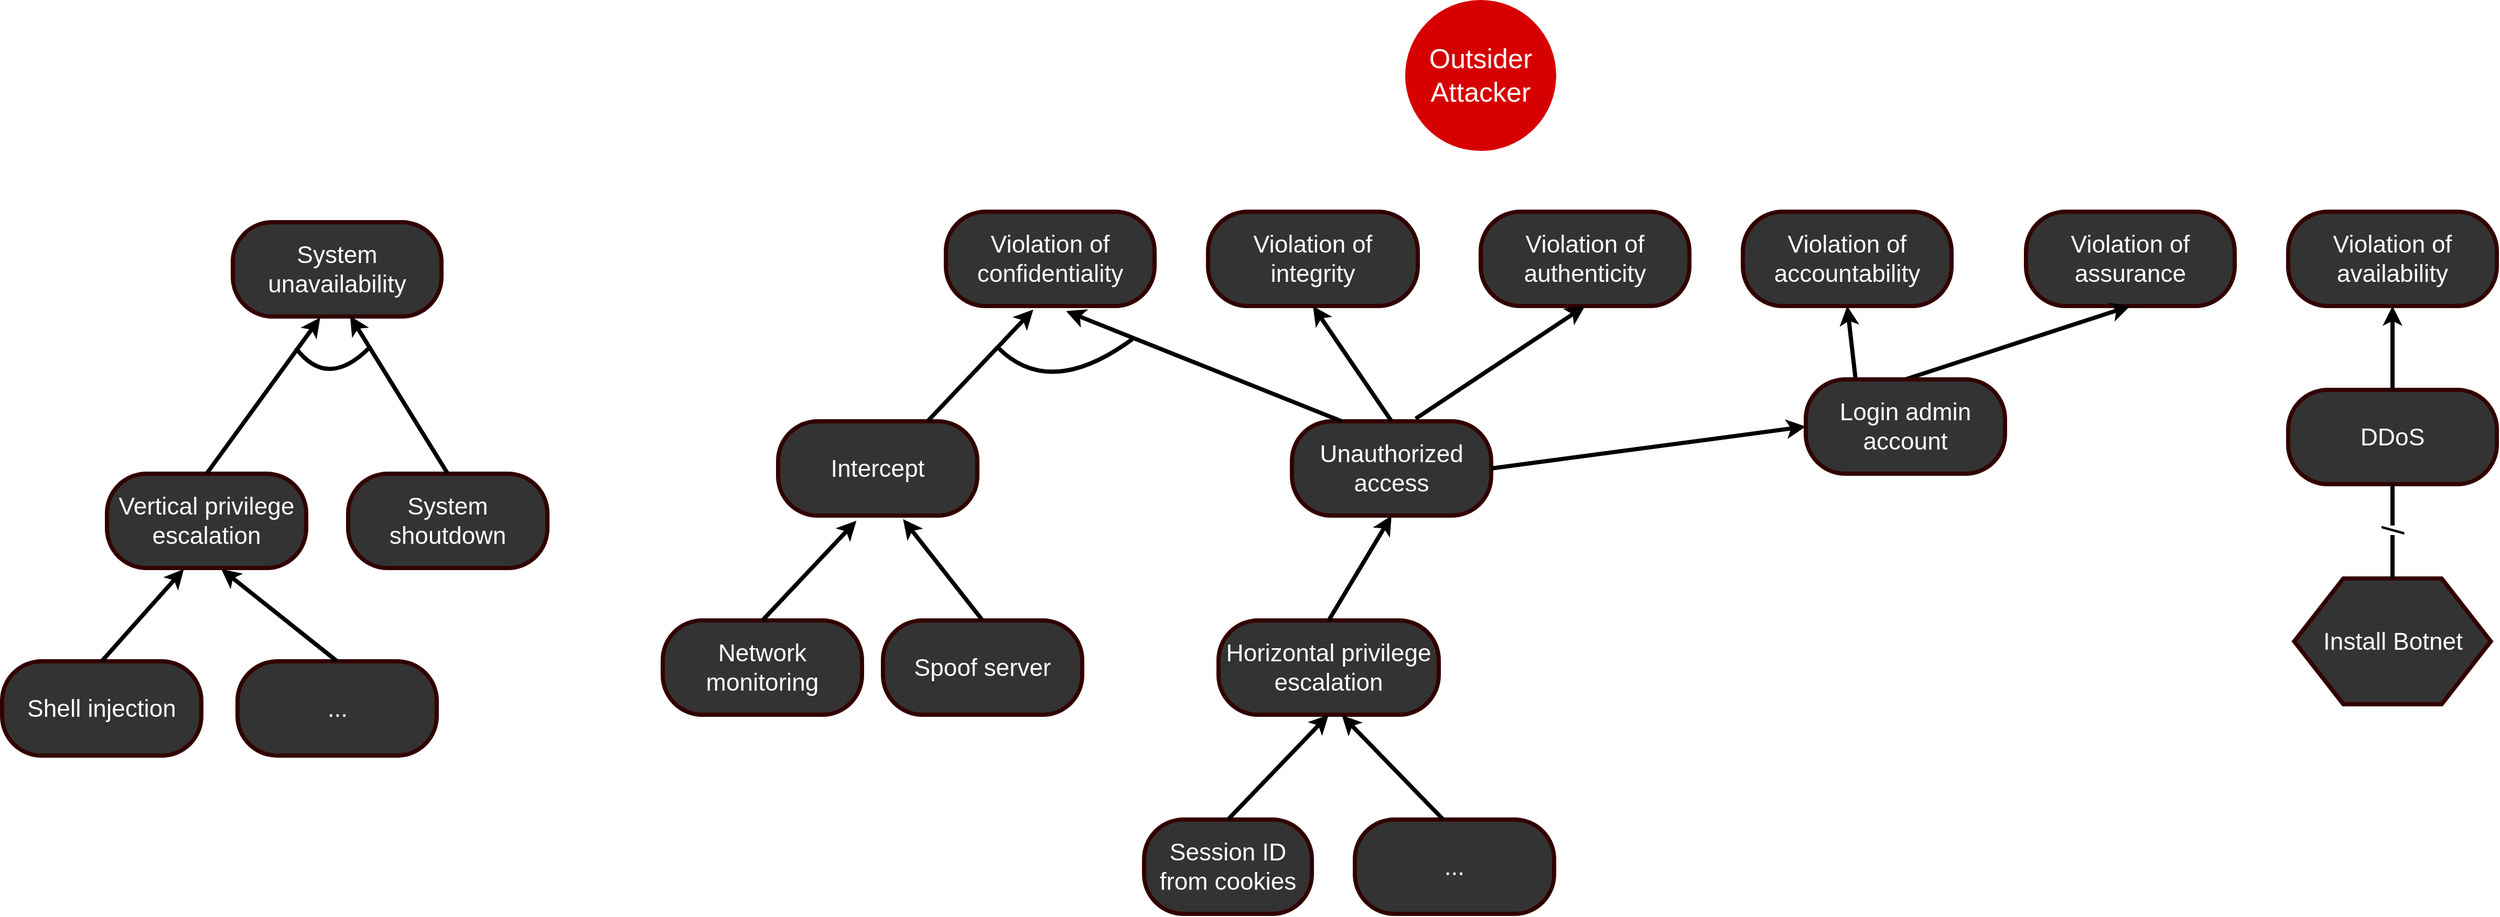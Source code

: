 <mxfile version="13.0.1" type="github"><diagram id="WXekA-x_xKKdpQk5buRY" name="Page-1"><mxGraphModel dx="2048" dy="587" grid="1" gridSize="10" guides="1" tooltips="1" connect="1" arrows="1" fold="1" page="1" pageScale="1" pageWidth="827" pageHeight="1169" math="0" shadow="0"><root><mxCell id="0"/><mxCell id="1" parent="0"/><mxCell id="DlGRc79BEeTdwHk6CGf6-8" value="&lt;font color=&quot;#ffffff&quot; style=&quot;font-size: 26px&quot;&gt;Outsider&lt;br&gt;Attacker&lt;br&gt;&lt;/font&gt;" style="ellipse;whiteSpace=wrap;html=1;aspect=fixed;strokeColor=#D70000;strokeWidth=4;fillColor=#D70000;gradientColor=none;" parent="1" vertex="1"><mxGeometry x="1180" y="240" width="140" height="140" as="geometry"/></mxCell><mxCell id="DlGRc79BEeTdwHk6CGf6-10" value="&lt;font color=&quot;#ffffff&quot; style=&quot;font-size: 23px&quot;&gt;Violation of authenticity&lt;/font&gt;" style="rounded=1;whiteSpace=wrap;html=1;strokeColor=#330000;strokeWidth=4;fillColor=#333333;gradientColor=none;arcSize=42;" parent="1" vertex="1"><mxGeometry x="1250" y="440" width="199" height="90" as="geometry"/></mxCell><mxCell id="DlGRc79BEeTdwHk6CGf6-33" value="&lt;font color=&quot;#ffffff&quot; style=&quot;font-size: 23px&quot;&gt;Violation of confidentiality&lt;/font&gt;&lt;span style=&quot;font-family: monospace ; font-size: 0px&quot;&gt;3CmxGraphModel%3E%3Croot%3E%3CmxCell%20id%3D%220%22%2F%3E%3CmxCell%20id%3D%221%22%20parent%3D%220%22%2F%3E%3CmxCell%20id%3D%222%22%20value%3D%22%26lt%3Bfont%20color%3D%26quot%3B%23ffffff%26quot%3B%20style%3D%26quot%3Bfont-size%3A%2023px%26quot%3B%26gt%3BViolation%20of%20availability%26lt%3B%2Ffont%26gt%3B%22%20style%3D%22rounded%3D1%3BwhiteSpace%3Dwrap%3Bhtml%3D1%3BstrokeColor%3D%23330000%3BstrokeWidth%3D4%3BfillColor%3D%23333333%3BgradientColor%3Dnone%3BarcSize%3D42%3B%22%20vertex%3D%221%22%20parent%3D%221%22%3E%3CmxGeometry%20x%3D%22530%22%20y%3D%22260%22%20width%3D%22199%22%20height%3D%2290%22%20as%3D%22geometry%22%2F%3E%3C%2FmxCell%3E%3C%2Froot%3E%3C%2FmxGraphModel%3E&lt;/span&gt;" style="rounded=1;whiteSpace=wrap;html=1;strokeColor=#330000;strokeWidth=4;fillColor=#333333;gradientColor=none;arcSize=42;" parent="1" vertex="1"><mxGeometry x="740" y="440" width="199" height="90" as="geometry"/></mxCell><mxCell id="DlGRc79BEeTdwHk6CGf6-53" value="&lt;font color=&quot;#ffffff&quot; style=&quot;font-size: 23px&quot;&gt;Violation of integrity&lt;/font&gt;&lt;span style=&quot;font-family: monospace ; font-size: 0px&quot;&gt;%3CmxGraphModel%3E%3Croot%3E%3CmxCell%20id%3D%220%22%2F%3E%3CmxCell%20id%3D%221%22%20parent%3D%220%22%2F%3E%3CmxCell%20id%3D%222%22%20value%3D%22%26lt%3Bfont%20color%3D%26quot%3B%23ffffff%26quot%3B%20style%3D%26quot%3Bfont-size%3A%2023px%26quot%3B%26gt%3BViolation%20of%20availability%26lt%3B%2Ffont%26gt%3B%22%20style%3D%22rounded%3D1%3BwhiteSpace%3Dwrap%3Bhtml%3D1%3BstrokeColor%3D%23330000%3BstrokeWidth%3D4%3BfillColor%3D%23333333%3BgradientColor%3Dnone%3BarcSize%3D42%3B%22%20vertex%3D%221%22%20parent%3D%221%22%3E%3CmxGeometry%20x%3D%22530%22%20y%3D%22260%22%20width%3D%22199%22%20height%3D%2290%22%20as%3D%22geometry%22%2F%3E%3C%2FmxCell%3E%3C%2Froot%3E%3C%2FmxGraphModel%3E&lt;/span&gt;" style="rounded=1;whiteSpace=wrap;html=1;strokeColor=#330000;strokeWidth=4;fillColor=#333333;gradientColor=none;arcSize=42;" parent="1" vertex="1"><mxGeometry x="990" y="440" width="200" height="90" as="geometry"/></mxCell><mxCell id="IPLna0VPxRFClqa3Hea1-15" value="&lt;font color=&quot;#ffffff&quot; style=&quot;font-size: 23px&quot;&gt;Violation of accountability&lt;/font&gt;" style="rounded=1;whiteSpace=wrap;html=1;strokeColor=#330000;strokeWidth=4;fillColor=#333333;gradientColor=none;arcSize=42;" parent="1" vertex="1"><mxGeometry x="1500" y="440" width="199" height="90" as="geometry"/></mxCell><mxCell id="sIusyyENx9pRCZR37-qB-2" value="&lt;font color=&quot;#ffffff&quot;&gt;&lt;span style=&quot;font-size: 23px&quot;&gt;System unavailability&lt;/span&gt;&lt;/font&gt;" style="rounded=1;whiteSpace=wrap;html=1;strokeColor=#330000;strokeWidth=4;fillColor=#333333;gradientColor=none;arcSize=42;" parent="1" vertex="1"><mxGeometry x="60" y="450" width="199" height="90" as="geometry"/></mxCell><mxCell id="sIusyyENx9pRCZR37-qB-7" style="edgeStyle=orthogonalEdgeStyle;jumpStyle=none;orthogonalLoop=1;jettySize=auto;html=1;entryX=0.5;entryY=1;entryDx=0;entryDy=0;endArrow=classicThin;endFill=0;strokeColor=none;strokeWidth=4;fontColor=#FFD966;curved=1;" parent="1" source="sIusyyENx9pRCZR37-qB-3" target="sIusyyENx9pRCZR37-qB-2" edge="1"><mxGeometry relative="1" as="geometry"/></mxCell><mxCell id="sIusyyENx9pRCZR37-qB-3" value="&lt;font color=&quot;#ffffff&quot;&gt;&lt;span style=&quot;font-size: 23px&quot;&gt;System shoutdown&lt;/span&gt;&lt;/font&gt;" style="rounded=1;whiteSpace=wrap;html=1;strokeColor=#330000;strokeWidth=4;fillColor=#333333;gradientColor=none;arcSize=42;" parent="1" vertex="1"><mxGeometry x="170" y="690" width="190" height="90" as="geometry"/></mxCell><mxCell id="sIusyyENx9pRCZR37-qB-4" value="&lt;font color=&quot;#ffffff&quot;&gt;&lt;span style=&quot;font-size: 23px&quot;&gt;Vertical privilege escalation&lt;/span&gt;&lt;/font&gt;" style="rounded=1;whiteSpace=wrap;html=1;strokeColor=#330000;strokeWidth=4;fillColor=#333333;gradientColor=none;arcSize=42;" parent="1" vertex="1"><mxGeometry x="-60" y="690" width="190" height="90" as="geometry"/></mxCell><mxCell id="sIusyyENx9pRCZR37-qB-5" value="&lt;font color=&quot;#ffffff&quot;&gt;&lt;span style=&quot;font-size: 23px&quot;&gt;Shell injection&lt;/span&gt;&lt;/font&gt;" style="rounded=1;whiteSpace=wrap;html=1;strokeColor=#330000;strokeWidth=4;fillColor=#333333;gradientColor=none;arcSize=42;" parent="1" vertex="1"><mxGeometry x="-160" y="869" width="190" height="90" as="geometry"/></mxCell><mxCell id="sIusyyENx9pRCZR37-qB-10" value="" style="endArrow=classic;html=1;strokeColor=#000000;strokeWidth=4;fontColor=#FFD966;entryX=0.419;entryY=1.011;entryDx=0;entryDy=0;exitX=0.5;exitY=0;exitDx=0;exitDy=0;entryPerimeter=0;" parent="1" source="sIusyyENx9pRCZR37-qB-4" target="sIusyyENx9pRCZR37-qB-2" edge="1"><mxGeometry width="50" height="50" relative="1" as="geometry"><mxPoint x="300" y="910" as="sourcePoint"/><mxPoint x="350" y="860" as="targetPoint"/></mxGeometry></mxCell><mxCell id="sIusyyENx9pRCZR37-qB-11" value="" style="endArrow=classic;html=1;strokeColor=#000000;strokeWidth=4;fontColor=#FFD966;entryX=0.562;entryY=0.995;entryDx=0;entryDy=0;exitX=0.5;exitY=0;exitDx=0;exitDy=0;entryPerimeter=0;" parent="1" source="sIusyyENx9pRCZR37-qB-3" target="sIusyyENx9pRCZR37-qB-2" edge="1"><mxGeometry width="50" height="50" relative="1" as="geometry"><mxPoint x="45" y="700" as="sourcePoint"/><mxPoint x="159.5" y="550" as="targetPoint"/></mxGeometry></mxCell><mxCell id="sIusyyENx9pRCZR37-qB-12" value="" style="endArrow=none;html=1;strokeColor=#000000;strokeWidth=4;fontColor=#FFD966;curved=1;" parent="1" edge="1"><mxGeometry width="50" height="50" relative="1" as="geometry"><mxPoint x="120" y="570" as="sourcePoint"/><mxPoint x="190" y="570" as="targetPoint"/><Array as="points"><mxPoint x="150" y="610"/></Array></mxGeometry></mxCell><mxCell id="sIusyyENx9pRCZR37-qB-13" value="" style="endArrow=classic;html=1;strokeColor=#000000;strokeWidth=4;fontColor=#FFD966;entryX=0.386;entryY=1.011;entryDx=0;entryDy=0;exitX=0.5;exitY=0;exitDx=0;exitDy=0;entryPerimeter=0;" parent="1" source="sIusyyENx9pRCZR37-qB-5" target="sIusyyENx9pRCZR37-qB-4" edge="1"><mxGeometry width="50" height="50" relative="1" as="geometry"><mxPoint x="45" y="700" as="sourcePoint"/><mxPoint x="153.381" y="550.99" as="targetPoint"/></mxGeometry></mxCell><mxCell id="sIusyyENx9pRCZR37-qB-14" value="&lt;font color=&quot;#ffffff&quot;&gt;&lt;span style=&quot;font-size: 23px&quot;&gt;...&lt;/span&gt;&lt;/font&gt;" style="rounded=1;whiteSpace=wrap;html=1;strokeColor=#330000;strokeWidth=4;fillColor=#333333;gradientColor=none;arcSize=42;" parent="1" vertex="1"><mxGeometry x="64.5" y="869" width="190" height="90" as="geometry"/></mxCell><mxCell id="sIusyyENx9pRCZR37-qB-15" value="" style="endArrow=classic;html=1;strokeColor=#000000;strokeWidth=4;fontColor=#FFD966;entryX=0.574;entryY=1.011;entryDx=0;entryDy=0;exitX=0.5;exitY=0;exitDx=0;exitDy=0;entryPerimeter=0;" parent="1" source="sIusyyENx9pRCZR37-qB-14" target="sIusyyENx9pRCZR37-qB-4" edge="1"><mxGeometry width="50" height="50" relative="1" as="geometry"><mxPoint x="-55" y="879" as="sourcePoint"/><mxPoint x="23.34" y="790.99" as="targetPoint"/></mxGeometry></mxCell><mxCell id="sIusyyENx9pRCZR37-qB-16" value="&lt;font color=&quot;#ffffff&quot;&gt;&lt;span style=&quot;font-size: 23px&quot;&gt;Intercept&lt;/span&gt;&lt;/font&gt;&lt;span style=&quot;font-family: monospace ; font-size: 0px&quot;&gt;%3CmxGraphModel%3E%3Croot%3E%3CmxCell%20id%3D%220%22%2F%3E%3CmxCell%20id%3D%221%22%20parent%3D%220%22%2F%3E%3CmxCell%20id%3D%222%22%20value%3D%22%26lt%3Bfont%20color%3D%26quot%3B%23ffffff%26quot%3B%26gt%3B%26lt%3Bspan%20style%3D%26quot%3Bfont-size%3A%2023px%26quot%3B%26gt%3BShell%20injection%26lt%3B%2Fspan%26gt%3B%26lt%3B%2Ffont%26gt%3B%22%20style%3D%22rounded%3D1%3BwhiteSpace%3Dwrap%3Bhtml%3D1%3BstrokeColor%3D%23330000%3BstrokeWidth%3D4%3BfillColor%3D%23333333%3BgradientColor%3Dnone%3BarcSize%3D42%3B%22%20vertex%3D%221%22%20parent%3D%221%22%3E%3CmxGeometry%20x%3D%2230%22%20y%3D%22539%22%20width%3D%22190%22%20height%3D%2290%22%20as%3D%22geometry%22%2F%3E%3C%2FmxCell%3E%3C%2Froot%3E%3C%2FmxGraphModel%3E&lt;/span&gt;" style="rounded=1;whiteSpace=wrap;html=1;strokeColor=#330000;strokeWidth=4;fillColor=#333333;gradientColor=none;arcSize=42;" parent="1" vertex="1"><mxGeometry x="580" y="640" width="190" height="90" as="geometry"/></mxCell><mxCell id="sIusyyENx9pRCZR37-qB-17" value="&lt;font color=&quot;#ffffff&quot;&gt;&lt;span style=&quot;font-size: 23px&quot;&gt;Unauthorized access&lt;/span&gt;&lt;/font&gt;" style="rounded=1;whiteSpace=wrap;html=1;strokeColor=#330000;strokeWidth=4;fillColor=#333333;gradientColor=none;arcSize=42;" parent="1" vertex="1"><mxGeometry x="1070" y="640" width="190" height="90" as="geometry"/></mxCell><mxCell id="sIusyyENx9pRCZR37-qB-18" value="&lt;font color=&quot;#ffffff&quot;&gt;&lt;span style=&quot;font-size: 23px&quot;&gt;Network monitoring&lt;/span&gt;&lt;/font&gt;" style="rounded=1;whiteSpace=wrap;html=1;strokeColor=#330000;strokeWidth=4;fillColor=#333333;gradientColor=none;arcSize=42;" parent="1" vertex="1"><mxGeometry x="470" y="830" width="190" height="90" as="geometry"/></mxCell><mxCell id="sIusyyENx9pRCZR37-qB-19" value="&lt;font color=&quot;#ffffff&quot;&gt;&lt;span style=&quot;font-size: 23px&quot;&gt;Spoof server&lt;/span&gt;&lt;/font&gt;" style="rounded=1;whiteSpace=wrap;html=1;strokeColor=#330000;strokeWidth=4;fillColor=#333333;gradientColor=none;arcSize=42;" parent="1" vertex="1"><mxGeometry x="680" y="830" width="190" height="90" as="geometry"/></mxCell><mxCell id="sIusyyENx9pRCZR37-qB-20" value="" style="endArrow=classic;html=1;strokeColor=#000000;strokeWidth=4;fontColor=#FFD966;entryX=0.419;entryY=1.038;entryDx=0;entryDy=0;exitX=0.75;exitY=0;exitDx=0;exitDy=0;entryPerimeter=0;" parent="1" source="sIusyyENx9pRCZR37-qB-16" target="DlGRc79BEeTdwHk6CGf6-33" edge="1"><mxGeometry width="50" height="50" relative="1" as="geometry"><mxPoint x="359.5" y="549" as="sourcePoint"/><mxPoint x="249.06" y="460.99" as="targetPoint"/></mxGeometry></mxCell><mxCell id="sIusyyENx9pRCZR37-qB-21" value="" style="endArrow=classic;html=1;strokeColor=#000000;strokeWidth=4;fontColor=#FFD966;entryX=0.5;entryY=1;entryDx=0;entryDy=0;exitX=0.5;exitY=0;exitDx=0;exitDy=0;" parent="1" source="sIusyyENx9pRCZR37-qB-17" target="DlGRc79BEeTdwHk6CGf6-53" edge="1"><mxGeometry width="50" height="50" relative="1" as="geometry"><mxPoint x="735" y="650" as="sourcePoint"/><mxPoint x="799.75" y="540" as="targetPoint"/></mxGeometry></mxCell><mxCell id="sIusyyENx9pRCZR37-qB-22" value="" style="endArrow=classic;html=1;strokeColor=#000000;strokeWidth=4;fontColor=#FFD966;entryX=0.576;entryY=1.054;entryDx=0;entryDy=0;exitX=0.25;exitY=0;exitDx=0;exitDy=0;entryPerimeter=0;" parent="1" source="sIusyyENx9pRCZR37-qB-17" target="DlGRc79BEeTdwHk6CGf6-33" edge="1"><mxGeometry width="50" height="50" relative="1" as="geometry"><mxPoint x="1032.5" y="650" as="sourcePoint"/><mxPoint x="1100" y="540" as="targetPoint"/></mxGeometry></mxCell><mxCell id="sIusyyENx9pRCZR37-qB-23" value="" style="endArrow=none;html=1;strokeColor=#000000;strokeWidth=4;fontColor=#FFD966;curved=1;" parent="1" edge="1"><mxGeometry width="50" height="50" relative="1" as="geometry"><mxPoint x="790" y="570" as="sourcePoint"/><mxPoint x="920" y="560" as="targetPoint"/><Array as="points"><mxPoint x="840" y="620"/></Array></mxGeometry></mxCell><mxCell id="sIusyyENx9pRCZR37-qB-24" value="" style="endArrow=classic;html=1;strokeColor=#000000;strokeWidth=4;fontColor=#FFD966;exitX=0.5;exitY=0;exitDx=0;exitDy=0;entryX=0.393;entryY=1.054;entryDx=0;entryDy=0;entryPerimeter=0;" parent="1" source="sIusyyENx9pRCZR37-qB-18" target="sIusyyENx9pRCZR37-qB-16" edge="1"><mxGeometry width="50" height="50" relative="1" as="geometry"><mxPoint x="789.5" y="650" as="sourcePoint"/><mxPoint x="720" y="730" as="targetPoint"/></mxGeometry></mxCell><mxCell id="sIusyyENx9pRCZR37-qB-25" value="" style="endArrow=classic;html=1;strokeColor=#000000;strokeWidth=4;fontColor=#FFD966;entryX=0.627;entryY=1.038;entryDx=0;entryDy=0;entryPerimeter=0;exitX=0.5;exitY=0;exitDx=0;exitDy=0;" parent="1" source="sIusyyENx9pRCZR37-qB-19" target="sIusyyENx9pRCZR37-qB-16" edge="1"><mxGeometry width="50" height="50" relative="1" as="geometry"><mxPoint x="641.609" y="840" as="sourcePoint"/><mxPoint x="719.01" y="744.86" as="targetPoint"/></mxGeometry></mxCell><mxCell id="sIusyyENx9pRCZR37-qB-28" value="&lt;font color=&quot;#ffffff&quot;&gt;&lt;span style=&quot;font-size: 23px&quot;&gt;Horizontal privilege escalation&lt;/span&gt;&lt;/font&gt;" style="rounded=1;whiteSpace=wrap;html=1;strokeColor=#330000;strokeWidth=4;fillColor=#333333;gradientColor=none;arcSize=42;" parent="1" vertex="1"><mxGeometry x="1000" y="830" width="210" height="90" as="geometry"/></mxCell><mxCell id="sIusyyENx9pRCZR37-qB-29" value="" style="endArrow=classic;html=1;strokeColor=#000000;strokeWidth=4;fontColor=#FFD966;entryX=0.5;entryY=1;entryDx=0;entryDy=0;exitX=0.5;exitY=0;exitDx=0;exitDy=0;" parent="1" source="sIusyyENx9pRCZR37-qB-28" target="sIusyyENx9pRCZR37-qB-17" edge="1"><mxGeometry width="50" height="50" relative="1" as="geometry"><mxPoint x="785" y="840" as="sourcePoint"/><mxPoint x="709.13" y="743.42" as="targetPoint"/></mxGeometry></mxCell><mxCell id="sIusyyENx9pRCZR37-qB-30" value="&lt;font color=&quot;#ffffff&quot;&gt;&lt;span style=&quot;font-size: 23px&quot;&gt;Session ID from cookies&lt;/span&gt;&lt;/font&gt;" style="rounded=1;whiteSpace=wrap;html=1;strokeColor=#330000;strokeWidth=4;fillColor=#333333;gradientColor=none;arcSize=42;" parent="1" vertex="1"><mxGeometry x="929" y="1020" width="160" height="90" as="geometry"/></mxCell><mxCell id="sIusyyENx9pRCZR37-qB-32" value="" style="endArrow=classic;html=1;strokeColor=#000000;strokeWidth=4;fontColor=#FFD966;entryX=0.5;entryY=1;entryDx=0;entryDy=0;exitX=0.5;exitY=0;exitDx=0;exitDy=0;" parent="1" source="sIusyyENx9pRCZR37-qB-30" target="sIusyyENx9pRCZR37-qB-28" edge="1"><mxGeometry width="50" height="50" relative="1" as="geometry"><mxPoint x="1115" y="840" as="sourcePoint"/><mxPoint x="1025" y="750" as="targetPoint"/></mxGeometry></mxCell><mxCell id="sIusyyENx9pRCZR37-qB-33" value="&lt;font color=&quot;#ffffff&quot;&gt;&lt;span style=&quot;font-size: 23px&quot;&gt;...&lt;/span&gt;&lt;/font&gt;" style="rounded=1;whiteSpace=wrap;html=1;strokeColor=#330000;strokeWidth=4;fillColor=#333333;gradientColor=none;arcSize=42;" parent="1" vertex="1"><mxGeometry x="1130" y="1020" width="190" height="90" as="geometry"/></mxCell><mxCell id="sIusyyENx9pRCZR37-qB-34" value="" style="endArrow=classic;html=1;strokeColor=#000000;strokeWidth=4;fontColor=#FFD966;entryX=0.56;entryY=1.006;entryDx=0;entryDy=0;exitX=0.446;exitY=0.006;exitDx=0;exitDy=0;entryPerimeter=0;exitPerimeter=0;" parent="1" source="sIusyyENx9pRCZR37-qB-33" target="sIusyyENx9pRCZR37-qB-28" edge="1"><mxGeometry width="50" height="50" relative="1" as="geometry"><mxPoint x="1019" y="1030" as="sourcePoint"/><mxPoint x="1115" y="930" as="targetPoint"/></mxGeometry></mxCell><mxCell id="aXA-L5Cqe3Xg6ogkvFO5-1" value="&lt;font color=&quot;#ffffff&quot; style=&quot;font-size: 23px&quot;&gt;Violation of assurance&lt;/font&gt;" style="rounded=1;whiteSpace=wrap;html=1;strokeColor=#330000;strokeWidth=4;fillColor=#333333;gradientColor=none;arcSize=42;" parent="1" vertex="1"><mxGeometry x="1770" y="440" width="199" height="90" as="geometry"/></mxCell><mxCell id="aXA-L5Cqe3Xg6ogkvFO5-2" value="&lt;font color=&quot;#ffffff&quot; style=&quot;font-size: 23px&quot;&gt;Violation of availability&lt;/font&gt;" style="rounded=1;whiteSpace=wrap;html=1;strokeColor=#330000;strokeWidth=4;fillColor=#333333;gradientColor=none;arcSize=42;" parent="1" vertex="1"><mxGeometry x="2020" y="440" width="199" height="90" as="geometry"/></mxCell><mxCell id="aXA-L5Cqe3Xg6ogkvFO5-3" value="" style="endArrow=classic;html=1;strokeColor=#000000;strokeWidth=4;fontColor=#FFD966;entryX=0.5;entryY=1;entryDx=0;entryDy=0;exitX=0.621;exitY=-0.028;exitDx=0;exitDy=0;exitPerimeter=0;" parent="1" source="sIusyyENx9pRCZR37-qB-17" target="DlGRc79BEeTdwHk6CGf6-10" edge="1"><mxGeometry width="50" height="50" relative="1" as="geometry"><mxPoint x="1157.5" y="640" as="sourcePoint"/><mxPoint x="864.624" y="544.86" as="targetPoint"/></mxGeometry></mxCell><mxCell id="aXA-L5Cqe3Xg6ogkvFO5-4" value="" style="endArrow=classic;html=1;strokeColor=#000000;strokeWidth=4;fontColor=#FFD966;entryX=0.5;entryY=1;entryDx=0;entryDy=0;exitX=0.25;exitY=0;exitDx=0;exitDy=0;" parent="1" source="aXA-L5Cqe3Xg6ogkvFO5-6" target="IPLna0VPxRFClqa3Hea1-15" edge="1"><mxGeometry width="50" height="50" relative="1" as="geometry"><mxPoint x="1250" y="620" as="sourcePoint"/><mxPoint x="1359.5" y="540" as="targetPoint"/></mxGeometry></mxCell><mxCell id="aXA-L5Cqe3Xg6ogkvFO5-5" value="" style="endArrow=classic;html=1;strokeColor=#000000;strokeWidth=4;fontColor=#FFD966;entryX=0.5;entryY=1;entryDx=0;entryDy=0;exitX=0.5;exitY=0;exitDx=0;exitDy=0;" parent="1" source="aXA-L5Cqe3Xg6ogkvFO5-6" target="aXA-L5Cqe3Xg6ogkvFO5-1" edge="1"><mxGeometry width="50" height="50" relative="1" as="geometry"><mxPoint x="1700" y="700" as="sourcePoint"/><mxPoint x="1766" y="660" as="targetPoint"/></mxGeometry></mxCell><mxCell id="aXA-L5Cqe3Xg6ogkvFO5-6" value="&lt;font color=&quot;#ffffff&quot;&gt;&lt;span style=&quot;font-size: 23px&quot;&gt;Login admin account&lt;/span&gt;&lt;/font&gt;" style="rounded=1;whiteSpace=wrap;html=1;strokeColor=#330000;strokeWidth=4;fillColor=#333333;gradientColor=none;arcSize=42;" parent="1" vertex="1"><mxGeometry x="1560" y="600" width="190" height="90" as="geometry"/></mxCell><mxCell id="aXA-L5Cqe3Xg6ogkvFO5-7" value="" style="endArrow=classic;html=1;strokeColor=#000000;strokeWidth=4;fontColor=#FFD966;exitX=1;exitY=0.5;exitDx=0;exitDy=0;entryX=0;entryY=0.5;entryDx=0;entryDy=0;" parent="1" source="sIusyyENx9pRCZR37-qB-17" target="aXA-L5Cqe3Xg6ogkvFO5-6" edge="1"><mxGeometry width="50" height="50" relative="1" as="geometry"><mxPoint x="1370" y="760" as="sourcePoint"/><mxPoint x="1670" y="860" as="targetPoint"/></mxGeometry></mxCell><mxCell id="aXA-L5Cqe3Xg6ogkvFO5-10" value="&lt;font color=&quot;#ffffff&quot; style=&quot;font-size: 23px&quot;&gt;DDoS&lt;/font&gt;" style="rounded=1;whiteSpace=wrap;html=1;strokeColor=#330000;strokeWidth=4;fillColor=#333333;gradientColor=none;arcSize=42;" parent="1" vertex="1"><mxGeometry x="2020" y="610" width="199" height="90" as="geometry"/></mxCell><mxCell id="aXA-L5Cqe3Xg6ogkvFO5-11" value="" style="endArrow=classic;html=1;strokeColor=#000000;strokeWidth=4;fontColor=#FFD966;entryX=0.5;entryY=1;entryDx=0;entryDy=0;exitX=0.5;exitY=0;exitDx=0;exitDy=0;" parent="1" source="aXA-L5Cqe3Xg6ogkvFO5-10" target="aXA-L5Cqe3Xg6ogkvFO5-2" edge="1"><mxGeometry width="50" height="50" relative="1" as="geometry"><mxPoint x="1810" y="710" as="sourcePoint"/><mxPoint x="2024.5" y="640" as="targetPoint"/></mxGeometry></mxCell><mxCell id="DHCXqq8OIc5Q9BKK45QZ-2" value="&lt;font style=&quot;font-size: 23px&quot;&gt;Install Botnet&lt;/font&gt;" style="shape=hexagon;perimeter=hexagonPerimeter2;whiteSpace=wrap;html=1;fillColor=#333333;fontColor=#FFFFFF;rounded=0;strokeWidth=4;strokeColor=#330000;" vertex="1" parent="1"><mxGeometry x="2025.75" y="790" width="187.5" height="120" as="geometry"/></mxCell><mxCell id="DHCXqq8OIc5Q9BKK45QZ-3" value="/" style="endArrow=none;html=1;fontColor=#000000;exitX=0.5;exitY=0;exitDx=0;exitDy=0;entryX=0.5;entryY=1;entryDx=0;entryDy=0;strokeWidth=4;horizontal=0;fontSize=30;" edge="1" parent="1" source="DHCXqq8OIc5Q9BKK45QZ-2" target="aXA-L5Cqe3Xg6ogkvFO5-10"><mxGeometry width="50" height="50" relative="1" as="geometry"><mxPoint x="2140" y="810" as="sourcePoint"/><mxPoint x="2141.25" y="700" as="targetPoint"/></mxGeometry></mxCell></root></mxGraphModel></diagram></mxfile>